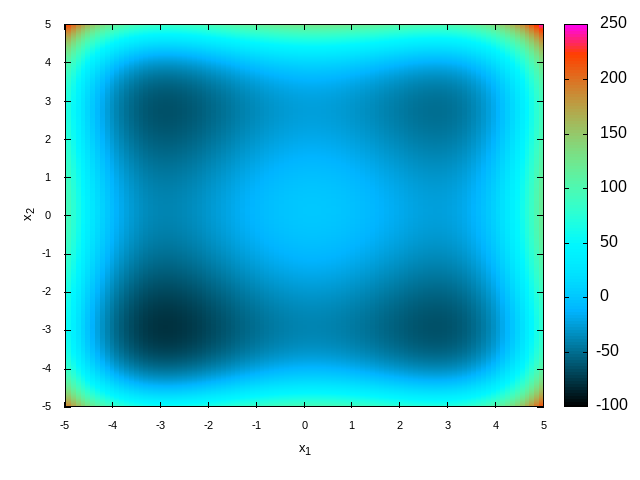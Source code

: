 #!/usr/bin/gnuplot -persist

set terminal png
set output "styb-tang-map.png"
set pm3d map
set palette rgb 31,13,32
set isosamples 2000
set xlabel "x_1" font ",10"
set ylabel "x_2" font ",10"
set xtics -5, 1, 5 font ",8"
set ytics -5, 1, 5 font ",8"
set xrange [-5:5]
set yrange [-5:5]
unset key
set lmargin screen 0.10
set rmargin screen 0.85
set bmargin screen 0.15
set tmargin screen 0.95
set autoscale xfix
set autoscale yfix
splot (0.5 * ((x**4 - 16*(x**2) + 5*x) + (y**4 - 16*(y**2) + 5*y)))